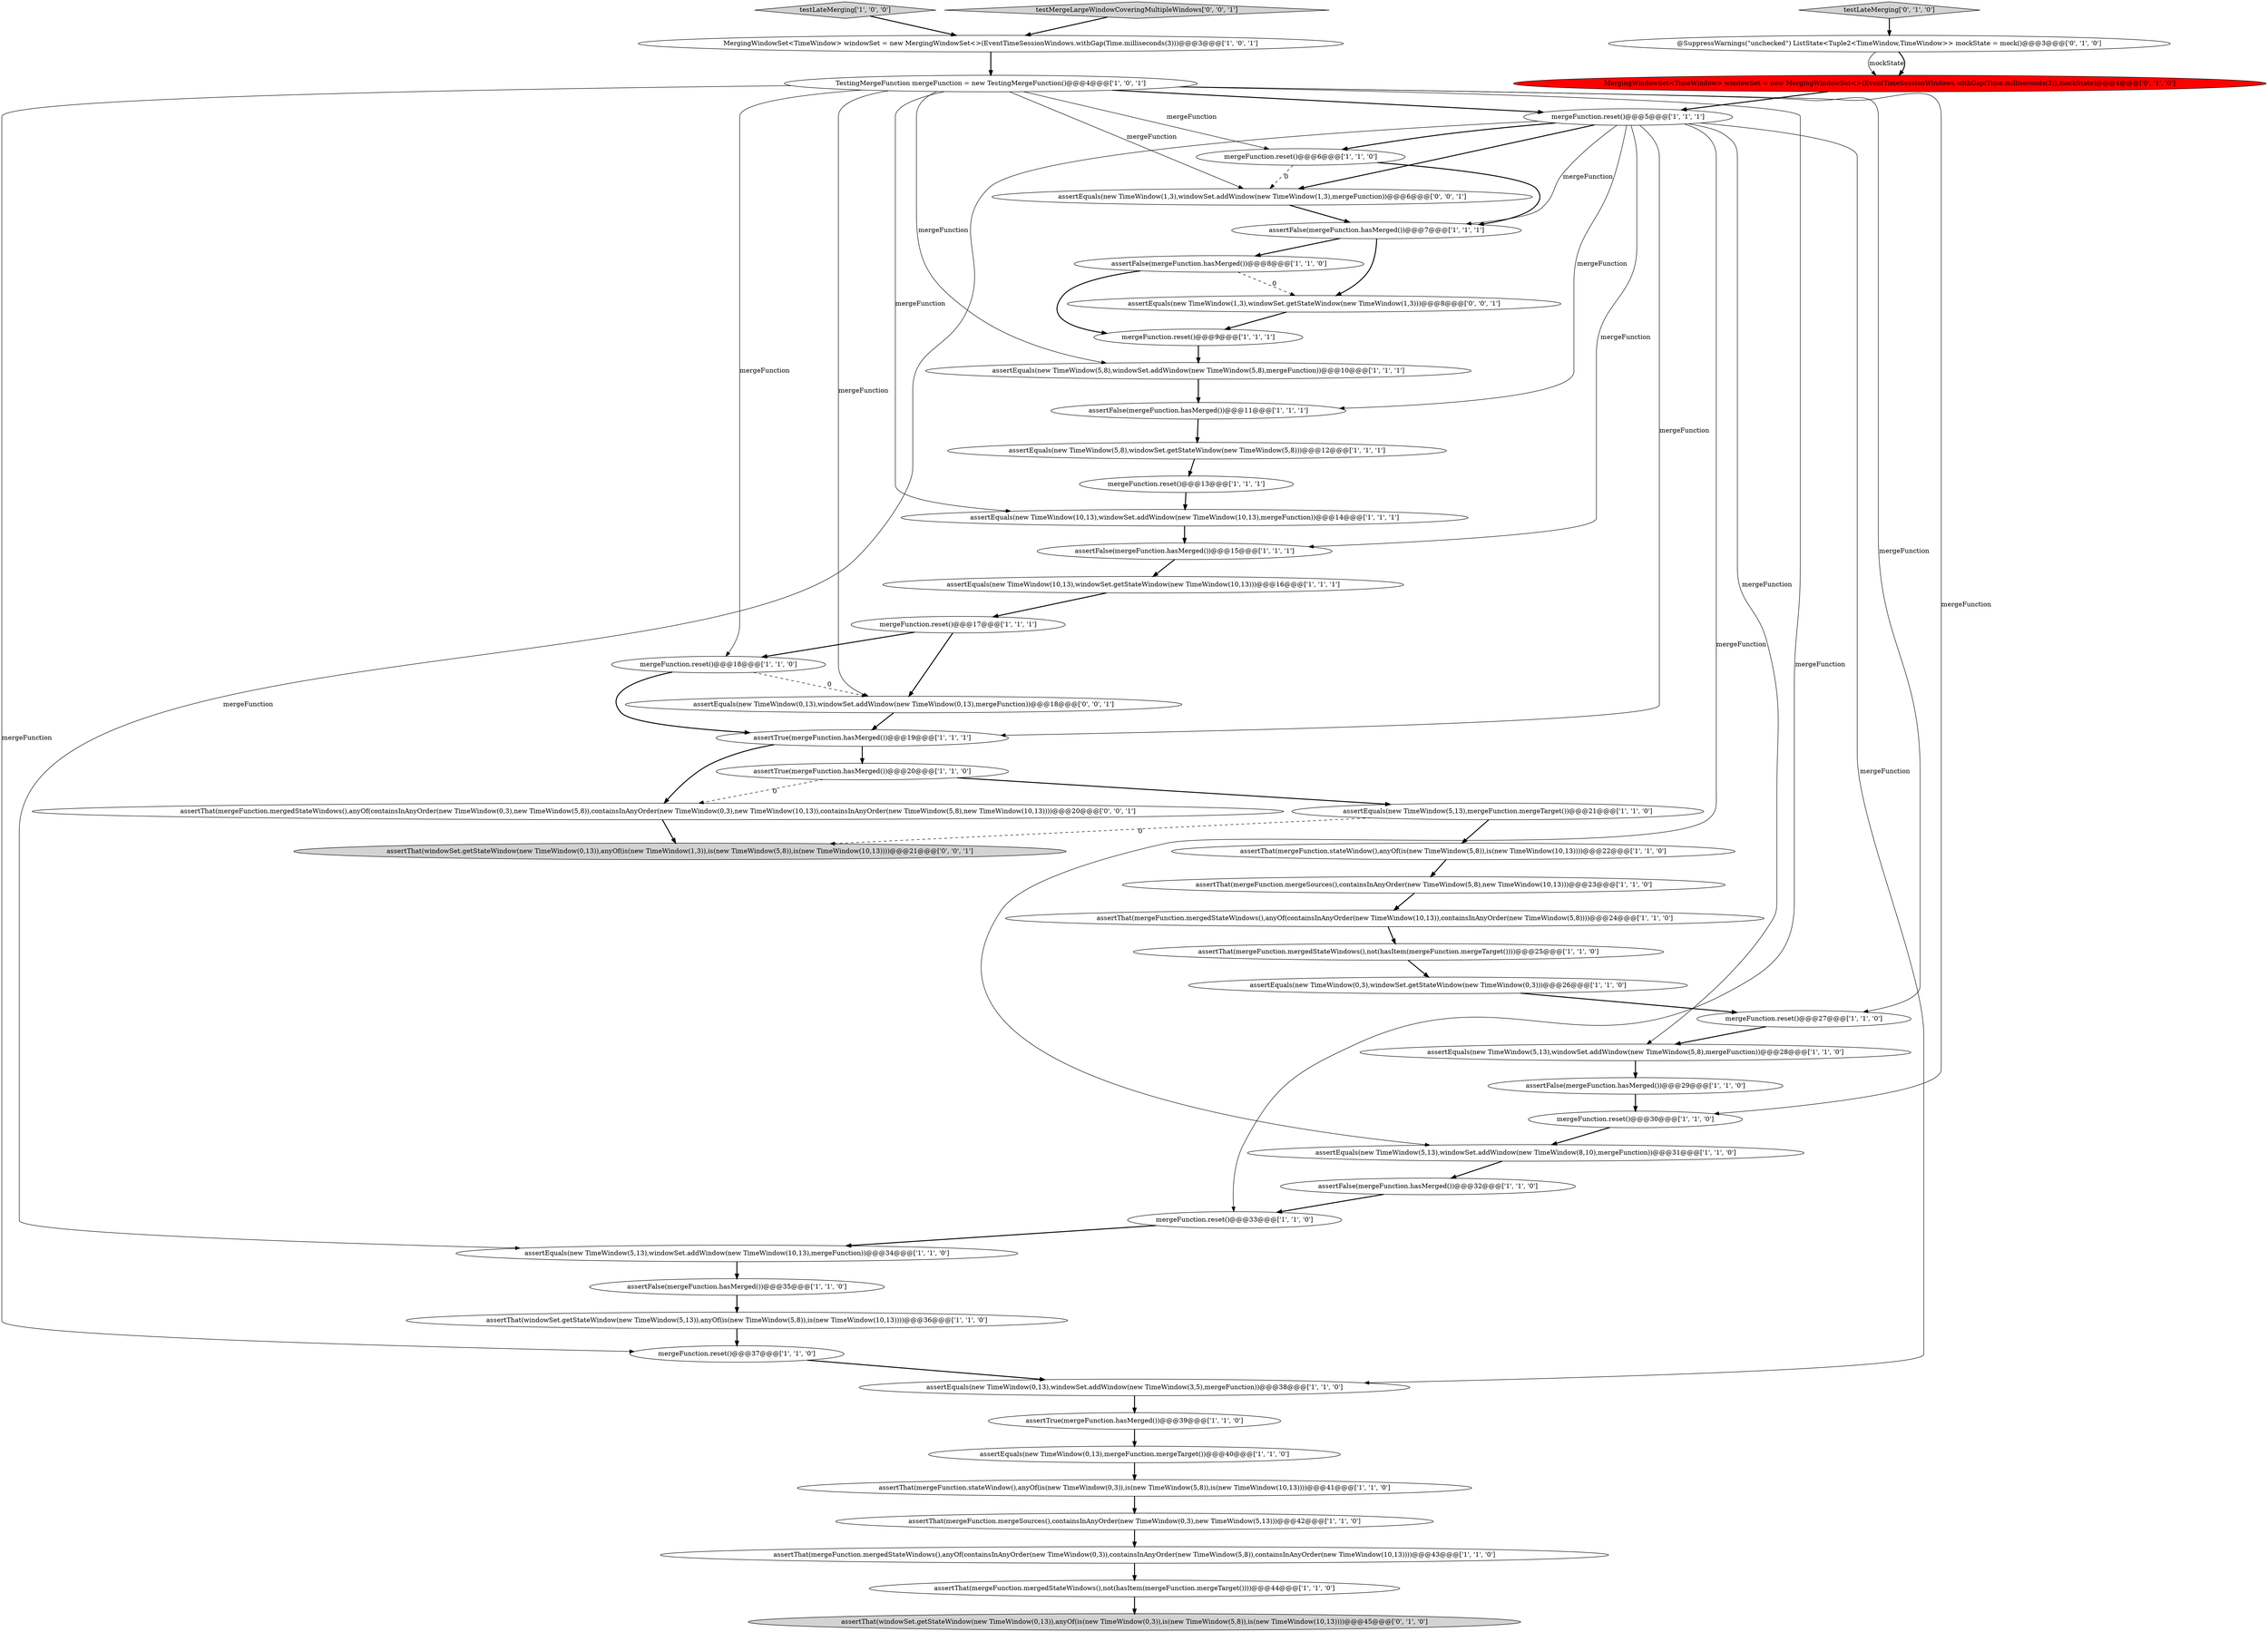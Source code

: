digraph {
20 [style = filled, label = "assertFalse(mergeFunction.hasMerged())@@@35@@@['1', '1', '0']", fillcolor = white, shape = ellipse image = "AAA0AAABBB1BBB"];
40 [style = filled, label = "assertTrue(mergeFunction.hasMerged())@@@20@@@['1', '1', '0']", fillcolor = white, shape = ellipse image = "AAA0AAABBB1BBB"];
45 [style = filled, label = "testLateMerging['0', '1', '0']", fillcolor = lightgray, shape = diamond image = "AAA0AAABBB2BBB"];
0 [style = filled, label = "mergeFunction.reset()@@@13@@@['1', '1', '1']", fillcolor = white, shape = ellipse image = "AAA0AAABBB1BBB"];
50 [style = filled, label = "assertEquals(new TimeWindow(1,3),windowSet.getStateWindow(new TimeWindow(1,3)))@@@8@@@['0', '0', '1']", fillcolor = white, shape = ellipse image = "AAA0AAABBB3BBB"];
2 [style = filled, label = "assertEquals(new TimeWindow(5,13),windowSet.addWindow(new TimeWindow(10,13),mergeFunction))@@@34@@@['1', '1', '0']", fillcolor = white, shape = ellipse image = "AAA0AAABBB1BBB"];
1 [style = filled, label = "assertEquals(new TimeWindow(5,13),windowSet.addWindow(new TimeWindow(5,8),mergeFunction))@@@28@@@['1', '1', '0']", fillcolor = white, shape = ellipse image = "AAA0AAABBB1BBB"];
17 [style = filled, label = "assertThat(mergeFunction.mergedStateWindows(),not(hasItem(mergeFunction.mergeTarget())))@@@25@@@['1', '1', '0']", fillcolor = white, shape = ellipse image = "AAA0AAABBB1BBB"];
36 [style = filled, label = "assertEquals(new TimeWindow(5,8),windowSet.addWindow(new TimeWindow(5,8),mergeFunction))@@@10@@@['1', '1', '1']", fillcolor = white, shape = ellipse image = "AAA0AAABBB1BBB"];
42 [style = filled, label = "assertEquals(new TimeWindow(0,13),windowSet.addWindow(new TimeWindow(3,5),mergeFunction))@@@38@@@['1', '1', '0']", fillcolor = white, shape = ellipse image = "AAA0AAABBB1BBB"];
44 [style = filled, label = "@SuppressWarnings(\"unchecked\") ListState<Tuple2<TimeWindow,TimeWindow>> mockState = mock()@@@3@@@['0', '1', '0']", fillcolor = white, shape = ellipse image = "AAA0AAABBB2BBB"];
47 [style = filled, label = "assertThat(mergeFunction.mergedStateWindows(),anyOf(containsInAnyOrder(new TimeWindow(0,3),new TimeWindow(5,8)),containsInAnyOrder(new TimeWindow(0,3),new TimeWindow(10,13)),containsInAnyOrder(new TimeWindow(5,8),new TimeWindow(10,13))))@@@20@@@['0', '0', '1']", fillcolor = white, shape = ellipse image = "AAA0AAABBB3BBB"];
26 [style = filled, label = "assertThat(mergeFunction.stateWindow(),anyOf(is(new TimeWindow(5,8)),is(new TimeWindow(10,13))))@@@22@@@['1', '1', '0']", fillcolor = white, shape = ellipse image = "AAA0AAABBB1BBB"];
49 [style = filled, label = "assertEquals(new TimeWindow(1,3),windowSet.addWindow(new TimeWindow(1,3),mergeFunction))@@@6@@@['0', '0', '1']", fillcolor = white, shape = ellipse image = "AAA0AAABBB3BBB"];
51 [style = filled, label = "testMergeLargeWindowCoveringMultipleWindows['0', '0', '1']", fillcolor = lightgray, shape = diamond image = "AAA0AAABBB3BBB"];
41 [style = filled, label = "mergeFunction.reset()@@@30@@@['1', '1', '0']", fillcolor = white, shape = ellipse image = "AAA0AAABBB1BBB"];
46 [style = filled, label = "assertThat(windowSet.getStateWindow(new TimeWindow(0,13)),anyOf(is(new TimeWindow(0,3)),is(new TimeWindow(5,8)),is(new TimeWindow(10,13))))@@@45@@@['0', '1', '0']", fillcolor = lightgray, shape = ellipse image = "AAA0AAABBB2BBB"];
9 [style = filled, label = "mergeFunction.reset()@@@17@@@['1', '1', '1']", fillcolor = white, shape = ellipse image = "AAA0AAABBB1BBB"];
7 [style = filled, label = "assertEquals(new TimeWindow(0,13),mergeFunction.mergeTarget())@@@40@@@['1', '1', '0']", fillcolor = white, shape = ellipse image = "AAA0AAABBB1BBB"];
34 [style = filled, label = "assertThat(mergeFunction.mergedStateWindows(),not(hasItem(mergeFunction.mergeTarget())))@@@44@@@['1', '1', '0']", fillcolor = white, shape = ellipse image = "AAA0AAABBB1BBB"];
52 [style = filled, label = "assertEquals(new TimeWindow(0,13),windowSet.addWindow(new TimeWindow(0,13),mergeFunction))@@@18@@@['0', '0', '1']", fillcolor = white, shape = ellipse image = "AAA0AAABBB3BBB"];
22 [style = filled, label = "assertFalse(mergeFunction.hasMerged())@@@8@@@['1', '1', '0']", fillcolor = white, shape = ellipse image = "AAA0AAABBB1BBB"];
4 [style = filled, label = "mergeFunction.reset()@@@27@@@['1', '1', '0']", fillcolor = white, shape = ellipse image = "AAA0AAABBB1BBB"];
32 [style = filled, label = "assertEquals(new TimeWindow(0,3),windowSet.getStateWindow(new TimeWindow(0,3)))@@@26@@@['1', '1', '0']", fillcolor = white, shape = ellipse image = "AAA0AAABBB1BBB"];
31 [style = filled, label = "assertThat(mergeFunction.stateWindow(),anyOf(is(new TimeWindow(0,3)),is(new TimeWindow(5,8)),is(new TimeWindow(10,13))))@@@41@@@['1', '1', '0']", fillcolor = white, shape = ellipse image = "AAA0AAABBB1BBB"];
18 [style = filled, label = "mergeFunction.reset()@@@37@@@['1', '1', '0']", fillcolor = white, shape = ellipse image = "AAA0AAABBB1BBB"];
25 [style = filled, label = "assertTrue(mergeFunction.hasMerged())@@@19@@@['1', '1', '1']", fillcolor = white, shape = ellipse image = "AAA0AAABBB1BBB"];
35 [style = filled, label = "assertThat(mergeFunction.mergedStateWindows(),anyOf(containsInAnyOrder(new TimeWindow(0,3)),containsInAnyOrder(new TimeWindow(5,8)),containsInAnyOrder(new TimeWindow(10,13))))@@@43@@@['1', '1', '0']", fillcolor = white, shape = ellipse image = "AAA0AAABBB1BBB"];
24 [style = filled, label = "mergeFunction.reset()@@@18@@@['1', '1', '0']", fillcolor = white, shape = ellipse image = "AAA0AAABBB1BBB"];
8 [style = filled, label = "assertFalse(mergeFunction.hasMerged())@@@7@@@['1', '1', '1']", fillcolor = white, shape = ellipse image = "AAA0AAABBB1BBB"];
28 [style = filled, label = "mergeFunction.reset()@@@6@@@['1', '1', '0']", fillcolor = white, shape = ellipse image = "AAA0AAABBB1BBB"];
12 [style = filled, label = "assertEquals(new TimeWindow(5,13),mergeFunction.mergeTarget())@@@21@@@['1', '1', '0']", fillcolor = white, shape = ellipse image = "AAA0AAABBB1BBB"];
27 [style = filled, label = "assertEquals(new TimeWindow(10,13),windowSet.addWindow(new TimeWindow(10,13),mergeFunction))@@@14@@@['1', '1', '1']", fillcolor = white, shape = ellipse image = "AAA0AAABBB1BBB"];
16 [style = filled, label = "assertThat(mergeFunction.mergeSources(),containsInAnyOrder(new TimeWindow(0,3),new TimeWindow(5,13)))@@@42@@@['1', '1', '0']", fillcolor = white, shape = ellipse image = "AAA0AAABBB1BBB"];
30 [style = filled, label = "assertTrue(mergeFunction.hasMerged())@@@39@@@['1', '1', '0']", fillcolor = white, shape = ellipse image = "AAA0AAABBB1BBB"];
5 [style = filled, label = "MergingWindowSet<TimeWindow> windowSet = new MergingWindowSet<>(EventTimeSessionWindows.withGap(Time.milliseconds(3)))@@@3@@@['1', '0', '1']", fillcolor = white, shape = ellipse image = "AAA0AAABBB1BBB"];
19 [style = filled, label = "mergeFunction.reset()@@@5@@@['1', '1', '1']", fillcolor = white, shape = ellipse image = "AAA0AAABBB1BBB"];
10 [style = filled, label = "assertEquals(new TimeWindow(10,13),windowSet.getStateWindow(new TimeWindow(10,13)))@@@16@@@['1', '1', '1']", fillcolor = white, shape = ellipse image = "AAA0AAABBB1BBB"];
23 [style = filled, label = "assertFalse(mergeFunction.hasMerged())@@@29@@@['1', '1', '0']", fillcolor = white, shape = ellipse image = "AAA0AAABBB1BBB"];
37 [style = filled, label = "assertEquals(new TimeWindow(5,13),windowSet.addWindow(new TimeWindow(8,10),mergeFunction))@@@31@@@['1', '1', '0']", fillcolor = white, shape = ellipse image = "AAA0AAABBB1BBB"];
15 [style = filled, label = "assertFalse(mergeFunction.hasMerged())@@@15@@@['1', '1', '1']", fillcolor = white, shape = ellipse image = "AAA0AAABBB1BBB"];
48 [style = filled, label = "assertThat(windowSet.getStateWindow(new TimeWindow(0,13)),anyOf(is(new TimeWindow(1,3)),is(new TimeWindow(5,8)),is(new TimeWindow(10,13))))@@@21@@@['0', '0', '1']", fillcolor = lightgray, shape = ellipse image = "AAA0AAABBB3BBB"];
43 [style = filled, label = "MergingWindowSet<TimeWindow> windowSet = new MergingWindowSet<>(EventTimeSessionWindows.withGap(Time.milliseconds(3)),mockState)@@@4@@@['0', '1', '0']", fillcolor = red, shape = ellipse image = "AAA1AAABBB2BBB"];
21 [style = filled, label = "assertThat(mergeFunction.mergeSources(),containsInAnyOrder(new TimeWindow(5,8),new TimeWindow(10,13)))@@@23@@@['1', '1', '0']", fillcolor = white, shape = ellipse image = "AAA0AAABBB1BBB"];
11 [style = filled, label = "assertFalse(mergeFunction.hasMerged())@@@11@@@['1', '1', '1']", fillcolor = white, shape = ellipse image = "AAA0AAABBB1BBB"];
38 [style = filled, label = "assertThat(mergeFunction.mergedStateWindows(),anyOf(containsInAnyOrder(new TimeWindow(10,13)),containsInAnyOrder(new TimeWindow(5,8))))@@@24@@@['1', '1', '0']", fillcolor = white, shape = ellipse image = "AAA0AAABBB1BBB"];
33 [style = filled, label = "testLateMerging['1', '0', '0']", fillcolor = lightgray, shape = diamond image = "AAA0AAABBB1BBB"];
13 [style = filled, label = "TestingMergeFunction mergeFunction = new TestingMergeFunction()@@@4@@@['1', '0', '1']", fillcolor = white, shape = ellipse image = "AAA0AAABBB1BBB"];
29 [style = filled, label = "assertFalse(mergeFunction.hasMerged())@@@32@@@['1', '1', '0']", fillcolor = white, shape = ellipse image = "AAA0AAABBB1BBB"];
39 [style = filled, label = "assertThat(windowSet.getStateWindow(new TimeWindow(5,13)),anyOf(is(new TimeWindow(5,8)),is(new TimeWindow(10,13))))@@@36@@@['1', '1', '0']", fillcolor = white, shape = ellipse image = "AAA0AAABBB1BBB"];
6 [style = filled, label = "mergeFunction.reset()@@@9@@@['1', '1', '1']", fillcolor = white, shape = ellipse image = "AAA0AAABBB1BBB"];
3 [style = filled, label = "mergeFunction.reset()@@@33@@@['1', '1', '0']", fillcolor = white, shape = ellipse image = "AAA0AAABBB1BBB"];
14 [style = filled, label = "assertEquals(new TimeWindow(5,8),windowSet.getStateWindow(new TimeWindow(5,8)))@@@12@@@['1', '1', '1']", fillcolor = white, shape = ellipse image = "AAA0AAABBB1BBB"];
51->5 [style = bold, label=""];
40->47 [style = dashed, label="0"];
15->10 [style = bold, label=""];
2->20 [style = bold, label=""];
34->46 [style = bold, label=""];
50->6 [style = bold, label=""];
25->47 [style = bold, label=""];
44->43 [style = solid, label="mockState"];
47->48 [style = bold, label=""];
11->14 [style = bold, label=""];
31->16 [style = bold, label=""];
0->27 [style = bold, label=""];
29->3 [style = bold, label=""];
13->49 [style = solid, label="mergeFunction"];
41->37 [style = bold, label=""];
37->29 [style = bold, label=""];
19->11 [style = solid, label="mergeFunction"];
13->52 [style = solid, label="mergeFunction"];
12->26 [style = bold, label=""];
7->31 [style = bold, label=""];
17->32 [style = bold, label=""];
23->41 [style = bold, label=""];
33->5 [style = bold, label=""];
28->49 [style = dashed, label="0"];
19->37 [style = solid, label="mergeFunction"];
45->44 [style = bold, label=""];
6->36 [style = bold, label=""];
36->11 [style = bold, label=""];
27->15 [style = bold, label=""];
22->50 [style = dashed, label="0"];
1->23 [style = bold, label=""];
44->43 [style = bold, label=""];
8->22 [style = bold, label=""];
21->38 [style = bold, label=""];
26->21 [style = bold, label=""];
43->19 [style = bold, label=""];
39->18 [style = bold, label=""];
49->8 [style = bold, label=""];
13->4 [style = solid, label="mergeFunction"];
13->41 [style = solid, label="mergeFunction"];
13->27 [style = solid, label="mergeFunction"];
40->12 [style = bold, label=""];
13->24 [style = solid, label="mergeFunction"];
19->2 [style = solid, label="mergeFunction"];
13->19 [style = bold, label=""];
13->36 [style = solid, label="mergeFunction"];
52->25 [style = bold, label=""];
14->0 [style = bold, label=""];
3->2 [style = bold, label=""];
42->30 [style = bold, label=""];
19->49 [style = bold, label=""];
24->25 [style = bold, label=""];
30->7 [style = bold, label=""];
5->13 [style = bold, label=""];
28->8 [style = bold, label=""];
19->25 [style = solid, label="mergeFunction"];
19->1 [style = solid, label="mergeFunction"];
24->52 [style = dashed, label="0"];
13->18 [style = solid, label="mergeFunction"];
20->39 [style = bold, label=""];
8->50 [style = bold, label=""];
13->28 [style = solid, label="mergeFunction"];
10->9 [style = bold, label=""];
32->4 [style = bold, label=""];
4->1 [style = bold, label=""];
19->28 [style = bold, label=""];
13->3 [style = solid, label="mergeFunction"];
16->35 [style = bold, label=""];
19->8 [style = solid, label="mergeFunction"];
35->34 [style = bold, label=""];
9->52 [style = bold, label=""];
19->15 [style = solid, label="mergeFunction"];
38->17 [style = bold, label=""];
19->42 [style = solid, label="mergeFunction"];
12->48 [style = dashed, label="0"];
9->24 [style = bold, label=""];
25->40 [style = bold, label=""];
22->6 [style = bold, label=""];
18->42 [style = bold, label=""];
}

